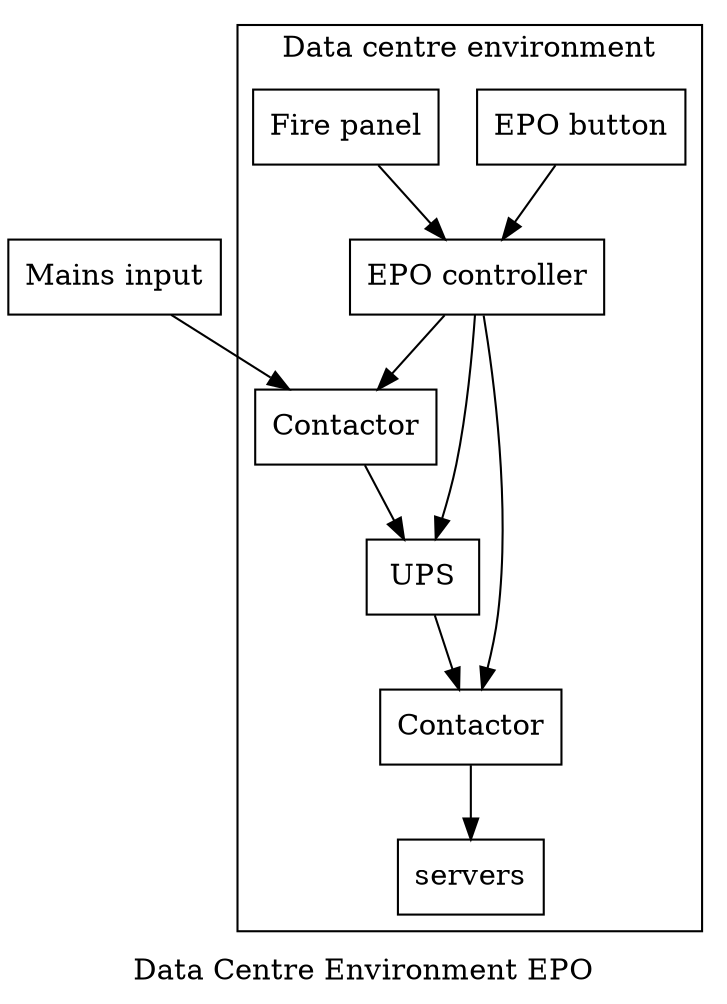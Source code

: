 digraph G {
	label="Data Centre Environment EPO";
	
	node [shape=rectangle];
	
	m [label="Mains input"];
	
	subgraph cluster_dc {
	label="Data centre environment";
	s [label="servers"];
	u [label="UPS"];
	e [label="EPO controller"];
	b [label="EPO button"];
	f [label="Fire panel"];
	c1 [label="Contactor"];
	c2 [label="Contactor"];
	}
	
	b -> e;
	f -> e;
	e -> c1;
	e -> c2;
	e -> u;
	m -> c1;
	c1 -> u;
	u -> c2;
	c2 -> s;
	
}